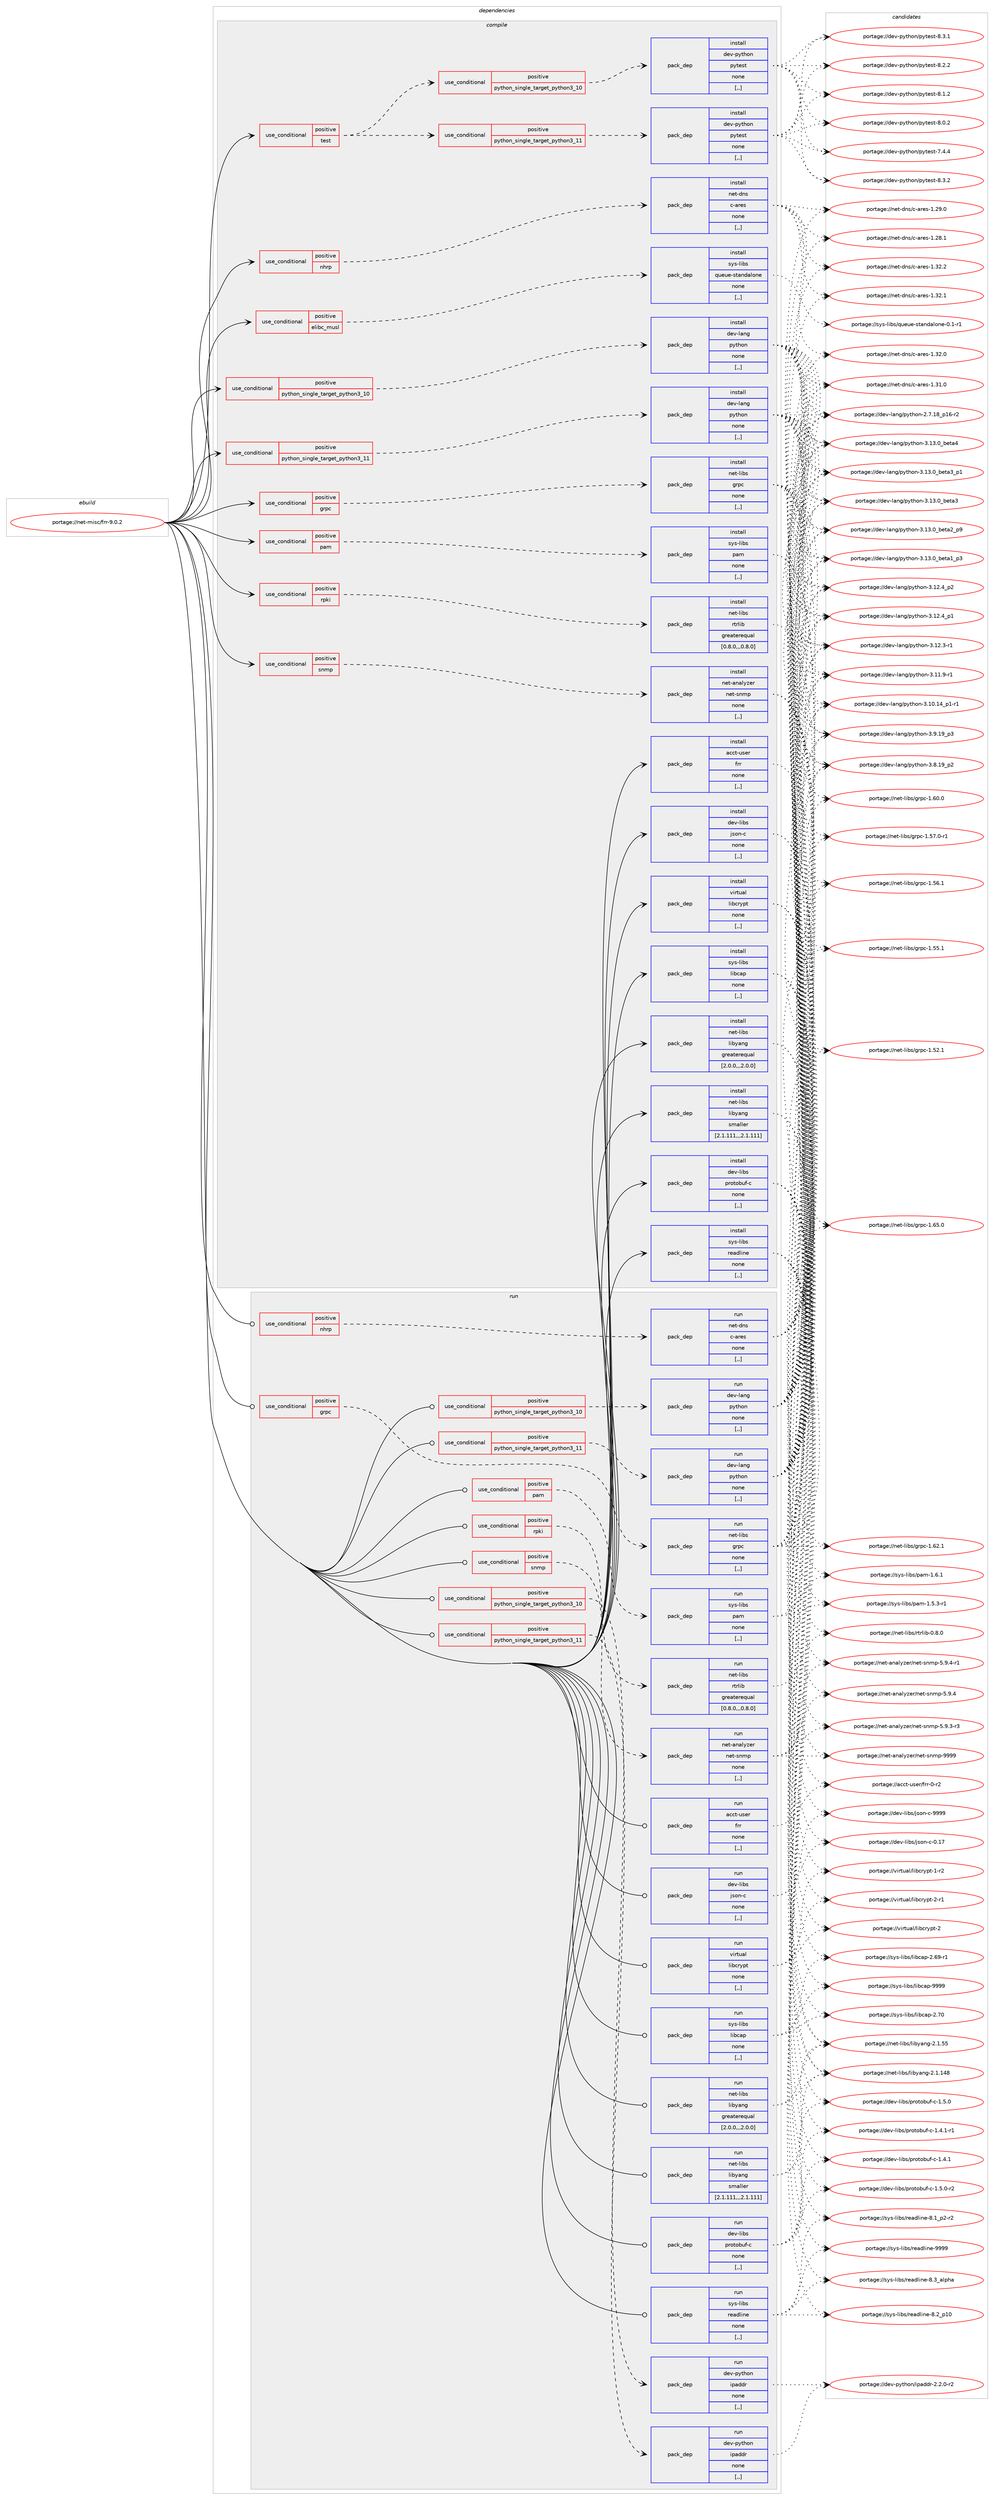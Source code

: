 digraph prolog {

# *************
# Graph options
# *************

newrank=true;
concentrate=true;
compound=true;
graph [rankdir=LR,fontname=Helvetica,fontsize=10,ranksep=1.5];#, ranksep=2.5, nodesep=0.2];
edge  [arrowhead=vee];
node  [fontname=Helvetica,fontsize=10];

# **********
# The ebuild
# **********

subgraph cluster_leftcol {
color=gray;
label=<<i>ebuild</i>>;
id [label="portage://net-misc/frr-9.0.2", color=red, width=4, href="../net-misc/frr-9.0.2.svg"];
}

# ****************
# The dependencies
# ****************

subgraph cluster_midcol {
color=gray;
label=<<i>dependencies</i>>;
subgraph cluster_compile {
fillcolor="#eeeeee";
style=filled;
label=<<i>compile</i>>;
subgraph cond97403 {
dependency370124 [label=<<TABLE BORDER="0" CELLBORDER="1" CELLSPACING="0" CELLPADDING="4"><TR><TD ROWSPAN="3" CELLPADDING="10">use_conditional</TD></TR><TR><TD>positive</TD></TR><TR><TD>elibc_musl</TD></TR></TABLE>>, shape=none, color=red];
subgraph pack270061 {
dependency370125 [label=<<TABLE BORDER="0" CELLBORDER="1" CELLSPACING="0" CELLPADDING="4" WIDTH="220"><TR><TD ROWSPAN="6" CELLPADDING="30">pack_dep</TD></TR><TR><TD WIDTH="110">install</TD></TR><TR><TD>sys-libs</TD></TR><TR><TD>queue-standalone</TD></TR><TR><TD>none</TD></TR><TR><TD>[,,]</TD></TR></TABLE>>, shape=none, color=blue];
}
dependency370124:e -> dependency370125:w [weight=20,style="dashed",arrowhead="vee"];
}
id:e -> dependency370124:w [weight=20,style="solid",arrowhead="vee"];
subgraph cond97404 {
dependency370126 [label=<<TABLE BORDER="0" CELLBORDER="1" CELLSPACING="0" CELLPADDING="4"><TR><TD ROWSPAN="3" CELLPADDING="10">use_conditional</TD></TR><TR><TD>positive</TD></TR><TR><TD>grpc</TD></TR></TABLE>>, shape=none, color=red];
subgraph pack270062 {
dependency370127 [label=<<TABLE BORDER="0" CELLBORDER="1" CELLSPACING="0" CELLPADDING="4" WIDTH="220"><TR><TD ROWSPAN="6" CELLPADDING="30">pack_dep</TD></TR><TR><TD WIDTH="110">install</TD></TR><TR><TD>net-libs</TD></TR><TR><TD>grpc</TD></TR><TR><TD>none</TD></TR><TR><TD>[,,]</TD></TR></TABLE>>, shape=none, color=blue];
}
dependency370126:e -> dependency370127:w [weight=20,style="dashed",arrowhead="vee"];
}
id:e -> dependency370126:w [weight=20,style="solid",arrowhead="vee"];
subgraph cond97405 {
dependency370128 [label=<<TABLE BORDER="0" CELLBORDER="1" CELLSPACING="0" CELLPADDING="4"><TR><TD ROWSPAN="3" CELLPADDING="10">use_conditional</TD></TR><TR><TD>positive</TD></TR><TR><TD>nhrp</TD></TR></TABLE>>, shape=none, color=red];
subgraph pack270063 {
dependency370129 [label=<<TABLE BORDER="0" CELLBORDER="1" CELLSPACING="0" CELLPADDING="4" WIDTH="220"><TR><TD ROWSPAN="6" CELLPADDING="30">pack_dep</TD></TR><TR><TD WIDTH="110">install</TD></TR><TR><TD>net-dns</TD></TR><TR><TD>c-ares</TD></TR><TR><TD>none</TD></TR><TR><TD>[,,]</TD></TR></TABLE>>, shape=none, color=blue];
}
dependency370128:e -> dependency370129:w [weight=20,style="dashed",arrowhead="vee"];
}
id:e -> dependency370128:w [weight=20,style="solid",arrowhead="vee"];
subgraph cond97406 {
dependency370130 [label=<<TABLE BORDER="0" CELLBORDER="1" CELLSPACING="0" CELLPADDING="4"><TR><TD ROWSPAN="3" CELLPADDING="10">use_conditional</TD></TR><TR><TD>positive</TD></TR><TR><TD>pam</TD></TR></TABLE>>, shape=none, color=red];
subgraph pack270064 {
dependency370131 [label=<<TABLE BORDER="0" CELLBORDER="1" CELLSPACING="0" CELLPADDING="4" WIDTH="220"><TR><TD ROWSPAN="6" CELLPADDING="30">pack_dep</TD></TR><TR><TD WIDTH="110">install</TD></TR><TR><TD>sys-libs</TD></TR><TR><TD>pam</TD></TR><TR><TD>none</TD></TR><TR><TD>[,,]</TD></TR></TABLE>>, shape=none, color=blue];
}
dependency370130:e -> dependency370131:w [weight=20,style="dashed",arrowhead="vee"];
}
id:e -> dependency370130:w [weight=20,style="solid",arrowhead="vee"];
subgraph cond97407 {
dependency370132 [label=<<TABLE BORDER="0" CELLBORDER="1" CELLSPACING="0" CELLPADDING="4"><TR><TD ROWSPAN="3" CELLPADDING="10">use_conditional</TD></TR><TR><TD>positive</TD></TR><TR><TD>python_single_target_python3_10</TD></TR></TABLE>>, shape=none, color=red];
subgraph pack270065 {
dependency370133 [label=<<TABLE BORDER="0" CELLBORDER="1" CELLSPACING="0" CELLPADDING="4" WIDTH="220"><TR><TD ROWSPAN="6" CELLPADDING="30">pack_dep</TD></TR><TR><TD WIDTH="110">install</TD></TR><TR><TD>dev-lang</TD></TR><TR><TD>python</TD></TR><TR><TD>none</TD></TR><TR><TD>[,,]</TD></TR></TABLE>>, shape=none, color=blue];
}
dependency370132:e -> dependency370133:w [weight=20,style="dashed",arrowhead="vee"];
}
id:e -> dependency370132:w [weight=20,style="solid",arrowhead="vee"];
subgraph cond97408 {
dependency370134 [label=<<TABLE BORDER="0" CELLBORDER="1" CELLSPACING="0" CELLPADDING="4"><TR><TD ROWSPAN="3" CELLPADDING="10">use_conditional</TD></TR><TR><TD>positive</TD></TR><TR><TD>python_single_target_python3_11</TD></TR></TABLE>>, shape=none, color=red];
subgraph pack270066 {
dependency370135 [label=<<TABLE BORDER="0" CELLBORDER="1" CELLSPACING="0" CELLPADDING="4" WIDTH="220"><TR><TD ROWSPAN="6" CELLPADDING="30">pack_dep</TD></TR><TR><TD WIDTH="110">install</TD></TR><TR><TD>dev-lang</TD></TR><TR><TD>python</TD></TR><TR><TD>none</TD></TR><TR><TD>[,,]</TD></TR></TABLE>>, shape=none, color=blue];
}
dependency370134:e -> dependency370135:w [weight=20,style="dashed",arrowhead="vee"];
}
id:e -> dependency370134:w [weight=20,style="solid",arrowhead="vee"];
subgraph cond97409 {
dependency370136 [label=<<TABLE BORDER="0" CELLBORDER="1" CELLSPACING="0" CELLPADDING="4"><TR><TD ROWSPAN="3" CELLPADDING="10">use_conditional</TD></TR><TR><TD>positive</TD></TR><TR><TD>rpki</TD></TR></TABLE>>, shape=none, color=red];
subgraph pack270067 {
dependency370137 [label=<<TABLE BORDER="0" CELLBORDER="1" CELLSPACING="0" CELLPADDING="4" WIDTH="220"><TR><TD ROWSPAN="6" CELLPADDING="30">pack_dep</TD></TR><TR><TD WIDTH="110">install</TD></TR><TR><TD>net-libs</TD></TR><TR><TD>rtrlib</TD></TR><TR><TD>greaterequal</TD></TR><TR><TD>[0.8.0,,,0.8.0]</TD></TR></TABLE>>, shape=none, color=blue];
}
dependency370136:e -> dependency370137:w [weight=20,style="dashed",arrowhead="vee"];
}
id:e -> dependency370136:w [weight=20,style="solid",arrowhead="vee"];
subgraph cond97410 {
dependency370138 [label=<<TABLE BORDER="0" CELLBORDER="1" CELLSPACING="0" CELLPADDING="4"><TR><TD ROWSPAN="3" CELLPADDING="10">use_conditional</TD></TR><TR><TD>positive</TD></TR><TR><TD>snmp</TD></TR></TABLE>>, shape=none, color=red];
subgraph pack270068 {
dependency370139 [label=<<TABLE BORDER="0" CELLBORDER="1" CELLSPACING="0" CELLPADDING="4" WIDTH="220"><TR><TD ROWSPAN="6" CELLPADDING="30">pack_dep</TD></TR><TR><TD WIDTH="110">install</TD></TR><TR><TD>net-analyzer</TD></TR><TR><TD>net-snmp</TD></TR><TR><TD>none</TD></TR><TR><TD>[,,]</TD></TR></TABLE>>, shape=none, color=blue];
}
dependency370138:e -> dependency370139:w [weight=20,style="dashed",arrowhead="vee"];
}
id:e -> dependency370138:w [weight=20,style="solid",arrowhead="vee"];
subgraph cond97411 {
dependency370140 [label=<<TABLE BORDER="0" CELLBORDER="1" CELLSPACING="0" CELLPADDING="4"><TR><TD ROWSPAN="3" CELLPADDING="10">use_conditional</TD></TR><TR><TD>positive</TD></TR><TR><TD>test</TD></TR></TABLE>>, shape=none, color=red];
subgraph cond97412 {
dependency370141 [label=<<TABLE BORDER="0" CELLBORDER="1" CELLSPACING="0" CELLPADDING="4"><TR><TD ROWSPAN="3" CELLPADDING="10">use_conditional</TD></TR><TR><TD>positive</TD></TR><TR><TD>python_single_target_python3_10</TD></TR></TABLE>>, shape=none, color=red];
subgraph pack270069 {
dependency370142 [label=<<TABLE BORDER="0" CELLBORDER="1" CELLSPACING="0" CELLPADDING="4" WIDTH="220"><TR><TD ROWSPAN="6" CELLPADDING="30">pack_dep</TD></TR><TR><TD WIDTH="110">install</TD></TR><TR><TD>dev-python</TD></TR><TR><TD>pytest</TD></TR><TR><TD>none</TD></TR><TR><TD>[,,]</TD></TR></TABLE>>, shape=none, color=blue];
}
dependency370141:e -> dependency370142:w [weight=20,style="dashed",arrowhead="vee"];
}
dependency370140:e -> dependency370141:w [weight=20,style="dashed",arrowhead="vee"];
subgraph cond97413 {
dependency370143 [label=<<TABLE BORDER="0" CELLBORDER="1" CELLSPACING="0" CELLPADDING="4"><TR><TD ROWSPAN="3" CELLPADDING="10">use_conditional</TD></TR><TR><TD>positive</TD></TR><TR><TD>python_single_target_python3_11</TD></TR></TABLE>>, shape=none, color=red];
subgraph pack270070 {
dependency370144 [label=<<TABLE BORDER="0" CELLBORDER="1" CELLSPACING="0" CELLPADDING="4" WIDTH="220"><TR><TD ROWSPAN="6" CELLPADDING="30">pack_dep</TD></TR><TR><TD WIDTH="110">install</TD></TR><TR><TD>dev-python</TD></TR><TR><TD>pytest</TD></TR><TR><TD>none</TD></TR><TR><TD>[,,]</TD></TR></TABLE>>, shape=none, color=blue];
}
dependency370143:e -> dependency370144:w [weight=20,style="dashed",arrowhead="vee"];
}
dependency370140:e -> dependency370143:w [weight=20,style="dashed",arrowhead="vee"];
}
id:e -> dependency370140:w [weight=20,style="solid",arrowhead="vee"];
subgraph pack270071 {
dependency370145 [label=<<TABLE BORDER="0" CELLBORDER="1" CELLSPACING="0" CELLPADDING="4" WIDTH="220"><TR><TD ROWSPAN="6" CELLPADDING="30">pack_dep</TD></TR><TR><TD WIDTH="110">install</TD></TR><TR><TD>acct-user</TD></TR><TR><TD>frr</TD></TR><TR><TD>none</TD></TR><TR><TD>[,,]</TD></TR></TABLE>>, shape=none, color=blue];
}
id:e -> dependency370145:w [weight=20,style="solid",arrowhead="vee"];
subgraph pack270072 {
dependency370146 [label=<<TABLE BORDER="0" CELLBORDER="1" CELLSPACING="0" CELLPADDING="4" WIDTH="220"><TR><TD ROWSPAN="6" CELLPADDING="30">pack_dep</TD></TR><TR><TD WIDTH="110">install</TD></TR><TR><TD>dev-libs</TD></TR><TR><TD>json-c</TD></TR><TR><TD>none</TD></TR><TR><TD>[,,]</TD></TR></TABLE>>, shape=none, color=blue];
}
id:e -> dependency370146:w [weight=20,style="solid",arrowhead="vee"];
subgraph pack270073 {
dependency370147 [label=<<TABLE BORDER="0" CELLBORDER="1" CELLSPACING="0" CELLPADDING="4" WIDTH="220"><TR><TD ROWSPAN="6" CELLPADDING="30">pack_dep</TD></TR><TR><TD WIDTH="110">install</TD></TR><TR><TD>dev-libs</TD></TR><TR><TD>protobuf-c</TD></TR><TR><TD>none</TD></TR><TR><TD>[,,]</TD></TR></TABLE>>, shape=none, color=blue];
}
id:e -> dependency370147:w [weight=20,style="solid",arrowhead="vee"];
subgraph pack270074 {
dependency370148 [label=<<TABLE BORDER="0" CELLBORDER="1" CELLSPACING="0" CELLPADDING="4" WIDTH="220"><TR><TD ROWSPAN="6" CELLPADDING="30">pack_dep</TD></TR><TR><TD WIDTH="110">install</TD></TR><TR><TD>net-libs</TD></TR><TR><TD>libyang</TD></TR><TR><TD>greaterequal</TD></TR><TR><TD>[2.0.0,,,2.0.0]</TD></TR></TABLE>>, shape=none, color=blue];
}
id:e -> dependency370148:w [weight=20,style="solid",arrowhead="vee"];
subgraph pack270075 {
dependency370149 [label=<<TABLE BORDER="0" CELLBORDER="1" CELLSPACING="0" CELLPADDING="4" WIDTH="220"><TR><TD ROWSPAN="6" CELLPADDING="30">pack_dep</TD></TR><TR><TD WIDTH="110">install</TD></TR><TR><TD>net-libs</TD></TR><TR><TD>libyang</TD></TR><TR><TD>smaller</TD></TR><TR><TD>[2.1.111,,,2.1.111]</TD></TR></TABLE>>, shape=none, color=blue];
}
id:e -> dependency370149:w [weight=20,style="solid",arrowhead="vee"];
subgraph pack270076 {
dependency370150 [label=<<TABLE BORDER="0" CELLBORDER="1" CELLSPACING="0" CELLPADDING="4" WIDTH="220"><TR><TD ROWSPAN="6" CELLPADDING="30">pack_dep</TD></TR><TR><TD WIDTH="110">install</TD></TR><TR><TD>sys-libs</TD></TR><TR><TD>libcap</TD></TR><TR><TD>none</TD></TR><TR><TD>[,,]</TD></TR></TABLE>>, shape=none, color=blue];
}
id:e -> dependency370150:w [weight=20,style="solid",arrowhead="vee"];
subgraph pack270077 {
dependency370151 [label=<<TABLE BORDER="0" CELLBORDER="1" CELLSPACING="0" CELLPADDING="4" WIDTH="220"><TR><TD ROWSPAN="6" CELLPADDING="30">pack_dep</TD></TR><TR><TD WIDTH="110">install</TD></TR><TR><TD>sys-libs</TD></TR><TR><TD>readline</TD></TR><TR><TD>none</TD></TR><TR><TD>[,,]</TD></TR></TABLE>>, shape=none, color=blue];
}
id:e -> dependency370151:w [weight=20,style="solid",arrowhead="vee"];
subgraph pack270078 {
dependency370152 [label=<<TABLE BORDER="0" CELLBORDER="1" CELLSPACING="0" CELLPADDING="4" WIDTH="220"><TR><TD ROWSPAN="6" CELLPADDING="30">pack_dep</TD></TR><TR><TD WIDTH="110">install</TD></TR><TR><TD>virtual</TD></TR><TR><TD>libcrypt</TD></TR><TR><TD>none</TD></TR><TR><TD>[,,]</TD></TR></TABLE>>, shape=none, color=blue];
}
id:e -> dependency370152:w [weight=20,style="solid",arrowhead="vee"];
}
subgraph cluster_compileandrun {
fillcolor="#eeeeee";
style=filled;
label=<<i>compile and run</i>>;
}
subgraph cluster_run {
fillcolor="#eeeeee";
style=filled;
label=<<i>run</i>>;
subgraph cond97414 {
dependency370153 [label=<<TABLE BORDER="0" CELLBORDER="1" CELLSPACING="0" CELLPADDING="4"><TR><TD ROWSPAN="3" CELLPADDING="10">use_conditional</TD></TR><TR><TD>positive</TD></TR><TR><TD>grpc</TD></TR></TABLE>>, shape=none, color=red];
subgraph pack270079 {
dependency370154 [label=<<TABLE BORDER="0" CELLBORDER="1" CELLSPACING="0" CELLPADDING="4" WIDTH="220"><TR><TD ROWSPAN="6" CELLPADDING="30">pack_dep</TD></TR><TR><TD WIDTH="110">run</TD></TR><TR><TD>net-libs</TD></TR><TR><TD>grpc</TD></TR><TR><TD>none</TD></TR><TR><TD>[,,]</TD></TR></TABLE>>, shape=none, color=blue];
}
dependency370153:e -> dependency370154:w [weight=20,style="dashed",arrowhead="vee"];
}
id:e -> dependency370153:w [weight=20,style="solid",arrowhead="odot"];
subgraph cond97415 {
dependency370155 [label=<<TABLE BORDER="0" CELLBORDER="1" CELLSPACING="0" CELLPADDING="4"><TR><TD ROWSPAN="3" CELLPADDING="10">use_conditional</TD></TR><TR><TD>positive</TD></TR><TR><TD>nhrp</TD></TR></TABLE>>, shape=none, color=red];
subgraph pack270080 {
dependency370156 [label=<<TABLE BORDER="0" CELLBORDER="1" CELLSPACING="0" CELLPADDING="4" WIDTH="220"><TR><TD ROWSPAN="6" CELLPADDING="30">pack_dep</TD></TR><TR><TD WIDTH="110">run</TD></TR><TR><TD>net-dns</TD></TR><TR><TD>c-ares</TD></TR><TR><TD>none</TD></TR><TR><TD>[,,]</TD></TR></TABLE>>, shape=none, color=blue];
}
dependency370155:e -> dependency370156:w [weight=20,style="dashed",arrowhead="vee"];
}
id:e -> dependency370155:w [weight=20,style="solid",arrowhead="odot"];
subgraph cond97416 {
dependency370157 [label=<<TABLE BORDER="0" CELLBORDER="1" CELLSPACING="0" CELLPADDING="4"><TR><TD ROWSPAN="3" CELLPADDING="10">use_conditional</TD></TR><TR><TD>positive</TD></TR><TR><TD>pam</TD></TR></TABLE>>, shape=none, color=red];
subgraph pack270081 {
dependency370158 [label=<<TABLE BORDER="0" CELLBORDER="1" CELLSPACING="0" CELLPADDING="4" WIDTH="220"><TR><TD ROWSPAN="6" CELLPADDING="30">pack_dep</TD></TR><TR><TD WIDTH="110">run</TD></TR><TR><TD>sys-libs</TD></TR><TR><TD>pam</TD></TR><TR><TD>none</TD></TR><TR><TD>[,,]</TD></TR></TABLE>>, shape=none, color=blue];
}
dependency370157:e -> dependency370158:w [weight=20,style="dashed",arrowhead="vee"];
}
id:e -> dependency370157:w [weight=20,style="solid",arrowhead="odot"];
subgraph cond97417 {
dependency370159 [label=<<TABLE BORDER="0" CELLBORDER="1" CELLSPACING="0" CELLPADDING="4"><TR><TD ROWSPAN="3" CELLPADDING="10">use_conditional</TD></TR><TR><TD>positive</TD></TR><TR><TD>python_single_target_python3_10</TD></TR></TABLE>>, shape=none, color=red];
subgraph pack270082 {
dependency370160 [label=<<TABLE BORDER="0" CELLBORDER="1" CELLSPACING="0" CELLPADDING="4" WIDTH="220"><TR><TD ROWSPAN="6" CELLPADDING="30">pack_dep</TD></TR><TR><TD WIDTH="110">run</TD></TR><TR><TD>dev-lang</TD></TR><TR><TD>python</TD></TR><TR><TD>none</TD></TR><TR><TD>[,,]</TD></TR></TABLE>>, shape=none, color=blue];
}
dependency370159:e -> dependency370160:w [weight=20,style="dashed",arrowhead="vee"];
}
id:e -> dependency370159:w [weight=20,style="solid",arrowhead="odot"];
subgraph cond97418 {
dependency370161 [label=<<TABLE BORDER="0" CELLBORDER="1" CELLSPACING="0" CELLPADDING="4"><TR><TD ROWSPAN="3" CELLPADDING="10">use_conditional</TD></TR><TR><TD>positive</TD></TR><TR><TD>python_single_target_python3_10</TD></TR></TABLE>>, shape=none, color=red];
subgraph pack270083 {
dependency370162 [label=<<TABLE BORDER="0" CELLBORDER="1" CELLSPACING="0" CELLPADDING="4" WIDTH="220"><TR><TD ROWSPAN="6" CELLPADDING="30">pack_dep</TD></TR><TR><TD WIDTH="110">run</TD></TR><TR><TD>dev-python</TD></TR><TR><TD>ipaddr</TD></TR><TR><TD>none</TD></TR><TR><TD>[,,]</TD></TR></TABLE>>, shape=none, color=blue];
}
dependency370161:e -> dependency370162:w [weight=20,style="dashed",arrowhead="vee"];
}
id:e -> dependency370161:w [weight=20,style="solid",arrowhead="odot"];
subgraph cond97419 {
dependency370163 [label=<<TABLE BORDER="0" CELLBORDER="1" CELLSPACING="0" CELLPADDING="4"><TR><TD ROWSPAN="3" CELLPADDING="10">use_conditional</TD></TR><TR><TD>positive</TD></TR><TR><TD>python_single_target_python3_11</TD></TR></TABLE>>, shape=none, color=red];
subgraph pack270084 {
dependency370164 [label=<<TABLE BORDER="0" CELLBORDER="1" CELLSPACING="0" CELLPADDING="4" WIDTH="220"><TR><TD ROWSPAN="6" CELLPADDING="30">pack_dep</TD></TR><TR><TD WIDTH="110">run</TD></TR><TR><TD>dev-lang</TD></TR><TR><TD>python</TD></TR><TR><TD>none</TD></TR><TR><TD>[,,]</TD></TR></TABLE>>, shape=none, color=blue];
}
dependency370163:e -> dependency370164:w [weight=20,style="dashed",arrowhead="vee"];
}
id:e -> dependency370163:w [weight=20,style="solid",arrowhead="odot"];
subgraph cond97420 {
dependency370165 [label=<<TABLE BORDER="0" CELLBORDER="1" CELLSPACING="0" CELLPADDING="4"><TR><TD ROWSPAN="3" CELLPADDING="10">use_conditional</TD></TR><TR><TD>positive</TD></TR><TR><TD>python_single_target_python3_11</TD></TR></TABLE>>, shape=none, color=red];
subgraph pack270085 {
dependency370166 [label=<<TABLE BORDER="0" CELLBORDER="1" CELLSPACING="0" CELLPADDING="4" WIDTH="220"><TR><TD ROWSPAN="6" CELLPADDING="30">pack_dep</TD></TR><TR><TD WIDTH="110">run</TD></TR><TR><TD>dev-python</TD></TR><TR><TD>ipaddr</TD></TR><TR><TD>none</TD></TR><TR><TD>[,,]</TD></TR></TABLE>>, shape=none, color=blue];
}
dependency370165:e -> dependency370166:w [weight=20,style="dashed",arrowhead="vee"];
}
id:e -> dependency370165:w [weight=20,style="solid",arrowhead="odot"];
subgraph cond97421 {
dependency370167 [label=<<TABLE BORDER="0" CELLBORDER="1" CELLSPACING="0" CELLPADDING="4"><TR><TD ROWSPAN="3" CELLPADDING="10">use_conditional</TD></TR><TR><TD>positive</TD></TR><TR><TD>rpki</TD></TR></TABLE>>, shape=none, color=red];
subgraph pack270086 {
dependency370168 [label=<<TABLE BORDER="0" CELLBORDER="1" CELLSPACING="0" CELLPADDING="4" WIDTH="220"><TR><TD ROWSPAN="6" CELLPADDING="30">pack_dep</TD></TR><TR><TD WIDTH="110">run</TD></TR><TR><TD>net-libs</TD></TR><TR><TD>rtrlib</TD></TR><TR><TD>greaterequal</TD></TR><TR><TD>[0.8.0,,,0.8.0]</TD></TR></TABLE>>, shape=none, color=blue];
}
dependency370167:e -> dependency370168:w [weight=20,style="dashed",arrowhead="vee"];
}
id:e -> dependency370167:w [weight=20,style="solid",arrowhead="odot"];
subgraph cond97422 {
dependency370169 [label=<<TABLE BORDER="0" CELLBORDER="1" CELLSPACING="0" CELLPADDING="4"><TR><TD ROWSPAN="3" CELLPADDING="10">use_conditional</TD></TR><TR><TD>positive</TD></TR><TR><TD>snmp</TD></TR></TABLE>>, shape=none, color=red];
subgraph pack270087 {
dependency370170 [label=<<TABLE BORDER="0" CELLBORDER="1" CELLSPACING="0" CELLPADDING="4" WIDTH="220"><TR><TD ROWSPAN="6" CELLPADDING="30">pack_dep</TD></TR><TR><TD WIDTH="110">run</TD></TR><TR><TD>net-analyzer</TD></TR><TR><TD>net-snmp</TD></TR><TR><TD>none</TD></TR><TR><TD>[,,]</TD></TR></TABLE>>, shape=none, color=blue];
}
dependency370169:e -> dependency370170:w [weight=20,style="dashed",arrowhead="vee"];
}
id:e -> dependency370169:w [weight=20,style="solid",arrowhead="odot"];
subgraph pack270088 {
dependency370171 [label=<<TABLE BORDER="0" CELLBORDER="1" CELLSPACING="0" CELLPADDING="4" WIDTH="220"><TR><TD ROWSPAN="6" CELLPADDING="30">pack_dep</TD></TR><TR><TD WIDTH="110">run</TD></TR><TR><TD>acct-user</TD></TR><TR><TD>frr</TD></TR><TR><TD>none</TD></TR><TR><TD>[,,]</TD></TR></TABLE>>, shape=none, color=blue];
}
id:e -> dependency370171:w [weight=20,style="solid",arrowhead="odot"];
subgraph pack270089 {
dependency370172 [label=<<TABLE BORDER="0" CELLBORDER="1" CELLSPACING="0" CELLPADDING="4" WIDTH="220"><TR><TD ROWSPAN="6" CELLPADDING="30">pack_dep</TD></TR><TR><TD WIDTH="110">run</TD></TR><TR><TD>dev-libs</TD></TR><TR><TD>json-c</TD></TR><TR><TD>none</TD></TR><TR><TD>[,,]</TD></TR></TABLE>>, shape=none, color=blue];
}
id:e -> dependency370172:w [weight=20,style="solid",arrowhead="odot"];
subgraph pack270090 {
dependency370173 [label=<<TABLE BORDER="0" CELLBORDER="1" CELLSPACING="0" CELLPADDING="4" WIDTH="220"><TR><TD ROWSPAN="6" CELLPADDING="30">pack_dep</TD></TR><TR><TD WIDTH="110">run</TD></TR><TR><TD>dev-libs</TD></TR><TR><TD>protobuf-c</TD></TR><TR><TD>none</TD></TR><TR><TD>[,,]</TD></TR></TABLE>>, shape=none, color=blue];
}
id:e -> dependency370173:w [weight=20,style="solid",arrowhead="odot"];
subgraph pack270091 {
dependency370174 [label=<<TABLE BORDER="0" CELLBORDER="1" CELLSPACING="0" CELLPADDING="4" WIDTH="220"><TR><TD ROWSPAN="6" CELLPADDING="30">pack_dep</TD></TR><TR><TD WIDTH="110">run</TD></TR><TR><TD>net-libs</TD></TR><TR><TD>libyang</TD></TR><TR><TD>greaterequal</TD></TR><TR><TD>[2.0.0,,,2.0.0]</TD></TR></TABLE>>, shape=none, color=blue];
}
id:e -> dependency370174:w [weight=20,style="solid",arrowhead="odot"];
subgraph pack270092 {
dependency370175 [label=<<TABLE BORDER="0" CELLBORDER="1" CELLSPACING="0" CELLPADDING="4" WIDTH="220"><TR><TD ROWSPAN="6" CELLPADDING="30">pack_dep</TD></TR><TR><TD WIDTH="110">run</TD></TR><TR><TD>net-libs</TD></TR><TR><TD>libyang</TD></TR><TR><TD>smaller</TD></TR><TR><TD>[2.1.111,,,2.1.111]</TD></TR></TABLE>>, shape=none, color=blue];
}
id:e -> dependency370175:w [weight=20,style="solid",arrowhead="odot"];
subgraph pack270093 {
dependency370176 [label=<<TABLE BORDER="0" CELLBORDER="1" CELLSPACING="0" CELLPADDING="4" WIDTH="220"><TR><TD ROWSPAN="6" CELLPADDING="30">pack_dep</TD></TR><TR><TD WIDTH="110">run</TD></TR><TR><TD>sys-libs</TD></TR><TR><TD>libcap</TD></TR><TR><TD>none</TD></TR><TR><TD>[,,]</TD></TR></TABLE>>, shape=none, color=blue];
}
id:e -> dependency370176:w [weight=20,style="solid",arrowhead="odot"];
subgraph pack270094 {
dependency370177 [label=<<TABLE BORDER="0" CELLBORDER="1" CELLSPACING="0" CELLPADDING="4" WIDTH="220"><TR><TD ROWSPAN="6" CELLPADDING="30">pack_dep</TD></TR><TR><TD WIDTH="110">run</TD></TR><TR><TD>sys-libs</TD></TR><TR><TD>readline</TD></TR><TR><TD>none</TD></TR><TR><TD>[,,]</TD></TR></TABLE>>, shape=none, color=blue];
}
id:e -> dependency370177:w [weight=20,style="solid",arrowhead="odot"];
subgraph pack270095 {
dependency370178 [label=<<TABLE BORDER="0" CELLBORDER="1" CELLSPACING="0" CELLPADDING="4" WIDTH="220"><TR><TD ROWSPAN="6" CELLPADDING="30">pack_dep</TD></TR><TR><TD WIDTH="110">run</TD></TR><TR><TD>virtual</TD></TR><TR><TD>libcrypt</TD></TR><TR><TD>none</TD></TR><TR><TD>[,,]</TD></TR></TABLE>>, shape=none, color=blue];
}
id:e -> dependency370178:w [weight=20,style="solid",arrowhead="odot"];
}
}

# **************
# The candidates
# **************

subgraph cluster_choices {
rank=same;
color=gray;
label=<<i>candidates</i>>;

subgraph choice270061 {
color=black;
nodesep=1;
choice115121115451081059811547113117101117101451151169711010097108111110101454846494511449 [label="portage://sys-libs/queue-standalone-0.1-r1", color=red, width=4,href="../sys-libs/queue-standalone-0.1-r1.svg"];
dependency370125:e -> choice115121115451081059811547113117101117101451151169711010097108111110101454846494511449:w [style=dotted,weight="100"];
}
subgraph choice270062 {
color=black;
nodesep=1;
choice1101011164510810598115471031141129945494654534648 [label="portage://net-libs/grpc-1.65.0", color=red, width=4,href="../net-libs/grpc-1.65.0.svg"];
choice1101011164510810598115471031141129945494654504649 [label="portage://net-libs/grpc-1.62.1", color=red, width=4,href="../net-libs/grpc-1.62.1.svg"];
choice1101011164510810598115471031141129945494654484648 [label="portage://net-libs/grpc-1.60.0", color=red, width=4,href="../net-libs/grpc-1.60.0.svg"];
choice11010111645108105981154710311411299454946535546484511449 [label="portage://net-libs/grpc-1.57.0-r1", color=red, width=4,href="../net-libs/grpc-1.57.0-r1.svg"];
choice1101011164510810598115471031141129945494653544649 [label="portage://net-libs/grpc-1.56.1", color=red, width=4,href="../net-libs/grpc-1.56.1.svg"];
choice1101011164510810598115471031141129945494653534649 [label="portage://net-libs/grpc-1.55.1", color=red, width=4,href="../net-libs/grpc-1.55.1.svg"];
choice1101011164510810598115471031141129945494653504649 [label="portage://net-libs/grpc-1.52.1", color=red, width=4,href="../net-libs/grpc-1.52.1.svg"];
dependency370127:e -> choice1101011164510810598115471031141129945494654534648:w [style=dotted,weight="100"];
dependency370127:e -> choice1101011164510810598115471031141129945494654504649:w [style=dotted,weight="100"];
dependency370127:e -> choice1101011164510810598115471031141129945494654484648:w [style=dotted,weight="100"];
dependency370127:e -> choice11010111645108105981154710311411299454946535546484511449:w [style=dotted,weight="100"];
dependency370127:e -> choice1101011164510810598115471031141129945494653544649:w [style=dotted,weight="100"];
dependency370127:e -> choice1101011164510810598115471031141129945494653534649:w [style=dotted,weight="100"];
dependency370127:e -> choice1101011164510810598115471031141129945494653504649:w [style=dotted,weight="100"];
}
subgraph choice270063 {
color=black;
nodesep=1;
choice110101116451001101154799459711410111545494651504650 [label="portage://net-dns/c-ares-1.32.2", color=red, width=4,href="../net-dns/c-ares-1.32.2.svg"];
choice110101116451001101154799459711410111545494651504649 [label="portage://net-dns/c-ares-1.32.1", color=red, width=4,href="../net-dns/c-ares-1.32.1.svg"];
choice110101116451001101154799459711410111545494651504648 [label="portage://net-dns/c-ares-1.32.0", color=red, width=4,href="../net-dns/c-ares-1.32.0.svg"];
choice110101116451001101154799459711410111545494651494648 [label="portage://net-dns/c-ares-1.31.0", color=red, width=4,href="../net-dns/c-ares-1.31.0.svg"];
choice110101116451001101154799459711410111545494650574648 [label="portage://net-dns/c-ares-1.29.0", color=red, width=4,href="../net-dns/c-ares-1.29.0.svg"];
choice110101116451001101154799459711410111545494650564649 [label="portage://net-dns/c-ares-1.28.1", color=red, width=4,href="../net-dns/c-ares-1.28.1.svg"];
dependency370129:e -> choice110101116451001101154799459711410111545494651504650:w [style=dotted,weight="100"];
dependency370129:e -> choice110101116451001101154799459711410111545494651504649:w [style=dotted,weight="100"];
dependency370129:e -> choice110101116451001101154799459711410111545494651504648:w [style=dotted,weight="100"];
dependency370129:e -> choice110101116451001101154799459711410111545494651494648:w [style=dotted,weight="100"];
dependency370129:e -> choice110101116451001101154799459711410111545494650574648:w [style=dotted,weight="100"];
dependency370129:e -> choice110101116451001101154799459711410111545494650564649:w [style=dotted,weight="100"];
}
subgraph choice270064 {
color=black;
nodesep=1;
choice11512111545108105981154711297109454946544649 [label="portage://sys-libs/pam-1.6.1", color=red, width=4,href="../sys-libs/pam-1.6.1.svg"];
choice115121115451081059811547112971094549465346514511449 [label="portage://sys-libs/pam-1.5.3-r1", color=red, width=4,href="../sys-libs/pam-1.5.3-r1.svg"];
dependency370131:e -> choice11512111545108105981154711297109454946544649:w [style=dotted,weight="100"];
dependency370131:e -> choice115121115451081059811547112971094549465346514511449:w [style=dotted,weight="100"];
}
subgraph choice270065 {
color=black;
nodesep=1;
choice1001011184510897110103471121211161041111104551464951464895981011169752 [label="portage://dev-lang/python-3.13.0_beta4", color=red, width=4,href="../dev-lang/python-3.13.0_beta4.svg"];
choice10010111845108971101034711212111610411111045514649514648959810111697519511249 [label="portage://dev-lang/python-3.13.0_beta3_p1", color=red, width=4,href="../dev-lang/python-3.13.0_beta3_p1.svg"];
choice1001011184510897110103471121211161041111104551464951464895981011169751 [label="portage://dev-lang/python-3.13.0_beta3", color=red, width=4,href="../dev-lang/python-3.13.0_beta3.svg"];
choice10010111845108971101034711212111610411111045514649514648959810111697509511257 [label="portage://dev-lang/python-3.13.0_beta2_p9", color=red, width=4,href="../dev-lang/python-3.13.0_beta2_p9.svg"];
choice10010111845108971101034711212111610411111045514649514648959810111697499511251 [label="portage://dev-lang/python-3.13.0_beta1_p3", color=red, width=4,href="../dev-lang/python-3.13.0_beta1_p3.svg"];
choice100101118451089711010347112121116104111110455146495046529511250 [label="portage://dev-lang/python-3.12.4_p2", color=red, width=4,href="../dev-lang/python-3.12.4_p2.svg"];
choice100101118451089711010347112121116104111110455146495046529511249 [label="portage://dev-lang/python-3.12.4_p1", color=red, width=4,href="../dev-lang/python-3.12.4_p1.svg"];
choice100101118451089711010347112121116104111110455146495046514511449 [label="portage://dev-lang/python-3.12.3-r1", color=red, width=4,href="../dev-lang/python-3.12.3-r1.svg"];
choice100101118451089711010347112121116104111110455146494946574511449 [label="portage://dev-lang/python-3.11.9-r1", color=red, width=4,href="../dev-lang/python-3.11.9-r1.svg"];
choice100101118451089711010347112121116104111110455146494846495295112494511449 [label="portage://dev-lang/python-3.10.14_p1-r1", color=red, width=4,href="../dev-lang/python-3.10.14_p1-r1.svg"];
choice100101118451089711010347112121116104111110455146574649579511251 [label="portage://dev-lang/python-3.9.19_p3", color=red, width=4,href="../dev-lang/python-3.9.19_p3.svg"];
choice100101118451089711010347112121116104111110455146564649579511250 [label="portage://dev-lang/python-3.8.19_p2", color=red, width=4,href="../dev-lang/python-3.8.19_p2.svg"];
choice100101118451089711010347112121116104111110455046554649569511249544511450 [label="portage://dev-lang/python-2.7.18_p16-r2", color=red, width=4,href="../dev-lang/python-2.7.18_p16-r2.svg"];
dependency370133:e -> choice1001011184510897110103471121211161041111104551464951464895981011169752:w [style=dotted,weight="100"];
dependency370133:e -> choice10010111845108971101034711212111610411111045514649514648959810111697519511249:w [style=dotted,weight="100"];
dependency370133:e -> choice1001011184510897110103471121211161041111104551464951464895981011169751:w [style=dotted,weight="100"];
dependency370133:e -> choice10010111845108971101034711212111610411111045514649514648959810111697509511257:w [style=dotted,weight="100"];
dependency370133:e -> choice10010111845108971101034711212111610411111045514649514648959810111697499511251:w [style=dotted,weight="100"];
dependency370133:e -> choice100101118451089711010347112121116104111110455146495046529511250:w [style=dotted,weight="100"];
dependency370133:e -> choice100101118451089711010347112121116104111110455146495046529511249:w [style=dotted,weight="100"];
dependency370133:e -> choice100101118451089711010347112121116104111110455146495046514511449:w [style=dotted,weight="100"];
dependency370133:e -> choice100101118451089711010347112121116104111110455146494946574511449:w [style=dotted,weight="100"];
dependency370133:e -> choice100101118451089711010347112121116104111110455146494846495295112494511449:w [style=dotted,weight="100"];
dependency370133:e -> choice100101118451089711010347112121116104111110455146574649579511251:w [style=dotted,weight="100"];
dependency370133:e -> choice100101118451089711010347112121116104111110455146564649579511250:w [style=dotted,weight="100"];
dependency370133:e -> choice100101118451089711010347112121116104111110455046554649569511249544511450:w [style=dotted,weight="100"];
}
subgraph choice270066 {
color=black;
nodesep=1;
choice1001011184510897110103471121211161041111104551464951464895981011169752 [label="portage://dev-lang/python-3.13.0_beta4", color=red, width=4,href="../dev-lang/python-3.13.0_beta4.svg"];
choice10010111845108971101034711212111610411111045514649514648959810111697519511249 [label="portage://dev-lang/python-3.13.0_beta3_p1", color=red, width=4,href="../dev-lang/python-3.13.0_beta3_p1.svg"];
choice1001011184510897110103471121211161041111104551464951464895981011169751 [label="portage://dev-lang/python-3.13.0_beta3", color=red, width=4,href="../dev-lang/python-3.13.0_beta3.svg"];
choice10010111845108971101034711212111610411111045514649514648959810111697509511257 [label="portage://dev-lang/python-3.13.0_beta2_p9", color=red, width=4,href="../dev-lang/python-3.13.0_beta2_p9.svg"];
choice10010111845108971101034711212111610411111045514649514648959810111697499511251 [label="portage://dev-lang/python-3.13.0_beta1_p3", color=red, width=4,href="../dev-lang/python-3.13.0_beta1_p3.svg"];
choice100101118451089711010347112121116104111110455146495046529511250 [label="portage://dev-lang/python-3.12.4_p2", color=red, width=4,href="../dev-lang/python-3.12.4_p2.svg"];
choice100101118451089711010347112121116104111110455146495046529511249 [label="portage://dev-lang/python-3.12.4_p1", color=red, width=4,href="../dev-lang/python-3.12.4_p1.svg"];
choice100101118451089711010347112121116104111110455146495046514511449 [label="portage://dev-lang/python-3.12.3-r1", color=red, width=4,href="../dev-lang/python-3.12.3-r1.svg"];
choice100101118451089711010347112121116104111110455146494946574511449 [label="portage://dev-lang/python-3.11.9-r1", color=red, width=4,href="../dev-lang/python-3.11.9-r1.svg"];
choice100101118451089711010347112121116104111110455146494846495295112494511449 [label="portage://dev-lang/python-3.10.14_p1-r1", color=red, width=4,href="../dev-lang/python-3.10.14_p1-r1.svg"];
choice100101118451089711010347112121116104111110455146574649579511251 [label="portage://dev-lang/python-3.9.19_p3", color=red, width=4,href="../dev-lang/python-3.9.19_p3.svg"];
choice100101118451089711010347112121116104111110455146564649579511250 [label="portage://dev-lang/python-3.8.19_p2", color=red, width=4,href="../dev-lang/python-3.8.19_p2.svg"];
choice100101118451089711010347112121116104111110455046554649569511249544511450 [label="portage://dev-lang/python-2.7.18_p16-r2", color=red, width=4,href="../dev-lang/python-2.7.18_p16-r2.svg"];
dependency370135:e -> choice1001011184510897110103471121211161041111104551464951464895981011169752:w [style=dotted,weight="100"];
dependency370135:e -> choice10010111845108971101034711212111610411111045514649514648959810111697519511249:w [style=dotted,weight="100"];
dependency370135:e -> choice1001011184510897110103471121211161041111104551464951464895981011169751:w [style=dotted,weight="100"];
dependency370135:e -> choice10010111845108971101034711212111610411111045514649514648959810111697509511257:w [style=dotted,weight="100"];
dependency370135:e -> choice10010111845108971101034711212111610411111045514649514648959810111697499511251:w [style=dotted,weight="100"];
dependency370135:e -> choice100101118451089711010347112121116104111110455146495046529511250:w [style=dotted,weight="100"];
dependency370135:e -> choice100101118451089711010347112121116104111110455146495046529511249:w [style=dotted,weight="100"];
dependency370135:e -> choice100101118451089711010347112121116104111110455146495046514511449:w [style=dotted,weight="100"];
dependency370135:e -> choice100101118451089711010347112121116104111110455146494946574511449:w [style=dotted,weight="100"];
dependency370135:e -> choice100101118451089711010347112121116104111110455146494846495295112494511449:w [style=dotted,weight="100"];
dependency370135:e -> choice100101118451089711010347112121116104111110455146574649579511251:w [style=dotted,weight="100"];
dependency370135:e -> choice100101118451089711010347112121116104111110455146564649579511250:w [style=dotted,weight="100"];
dependency370135:e -> choice100101118451089711010347112121116104111110455046554649569511249544511450:w [style=dotted,weight="100"];
}
subgraph choice270067 {
color=black;
nodesep=1;
choice11010111645108105981154711411611410810598454846564648 [label="portage://net-libs/rtrlib-0.8.0", color=red, width=4,href="../net-libs/rtrlib-0.8.0.svg"];
dependency370137:e -> choice11010111645108105981154711411611410810598454846564648:w [style=dotted,weight="100"];
}
subgraph choice270068 {
color=black;
nodesep=1;
choice11010111645971109710812112210111447110101116451151101091124557575757 [label="portage://net-analyzer/net-snmp-9999", color=red, width=4,href="../net-analyzer/net-snmp-9999.svg"];
choice11010111645971109710812112210111447110101116451151101091124553465746524511449 [label="portage://net-analyzer/net-snmp-5.9.4-r1", color=red, width=4,href="../net-analyzer/net-snmp-5.9.4-r1.svg"];
choice1101011164597110971081211221011144711010111645115110109112455346574652 [label="portage://net-analyzer/net-snmp-5.9.4", color=red, width=4,href="../net-analyzer/net-snmp-5.9.4.svg"];
choice11010111645971109710812112210111447110101116451151101091124553465746514511451 [label="portage://net-analyzer/net-snmp-5.9.3-r3", color=red, width=4,href="../net-analyzer/net-snmp-5.9.3-r3.svg"];
dependency370139:e -> choice11010111645971109710812112210111447110101116451151101091124557575757:w [style=dotted,weight="100"];
dependency370139:e -> choice11010111645971109710812112210111447110101116451151101091124553465746524511449:w [style=dotted,weight="100"];
dependency370139:e -> choice1101011164597110971081211221011144711010111645115110109112455346574652:w [style=dotted,weight="100"];
dependency370139:e -> choice11010111645971109710812112210111447110101116451151101091124553465746514511451:w [style=dotted,weight="100"];
}
subgraph choice270069 {
color=black;
nodesep=1;
choice1001011184511212111610411111047112121116101115116455646514650 [label="portage://dev-python/pytest-8.3.2", color=red, width=4,href="../dev-python/pytest-8.3.2.svg"];
choice1001011184511212111610411111047112121116101115116455646514649 [label="portage://dev-python/pytest-8.3.1", color=red, width=4,href="../dev-python/pytest-8.3.1.svg"];
choice1001011184511212111610411111047112121116101115116455646504650 [label="portage://dev-python/pytest-8.2.2", color=red, width=4,href="../dev-python/pytest-8.2.2.svg"];
choice1001011184511212111610411111047112121116101115116455646494650 [label="portage://dev-python/pytest-8.1.2", color=red, width=4,href="../dev-python/pytest-8.1.2.svg"];
choice1001011184511212111610411111047112121116101115116455646484650 [label="portage://dev-python/pytest-8.0.2", color=red, width=4,href="../dev-python/pytest-8.0.2.svg"];
choice1001011184511212111610411111047112121116101115116455546524652 [label="portage://dev-python/pytest-7.4.4", color=red, width=4,href="../dev-python/pytest-7.4.4.svg"];
dependency370142:e -> choice1001011184511212111610411111047112121116101115116455646514650:w [style=dotted,weight="100"];
dependency370142:e -> choice1001011184511212111610411111047112121116101115116455646514649:w [style=dotted,weight="100"];
dependency370142:e -> choice1001011184511212111610411111047112121116101115116455646504650:w [style=dotted,weight="100"];
dependency370142:e -> choice1001011184511212111610411111047112121116101115116455646494650:w [style=dotted,weight="100"];
dependency370142:e -> choice1001011184511212111610411111047112121116101115116455646484650:w [style=dotted,weight="100"];
dependency370142:e -> choice1001011184511212111610411111047112121116101115116455546524652:w [style=dotted,weight="100"];
}
subgraph choice270070 {
color=black;
nodesep=1;
choice1001011184511212111610411111047112121116101115116455646514650 [label="portage://dev-python/pytest-8.3.2", color=red, width=4,href="../dev-python/pytest-8.3.2.svg"];
choice1001011184511212111610411111047112121116101115116455646514649 [label="portage://dev-python/pytest-8.3.1", color=red, width=4,href="../dev-python/pytest-8.3.1.svg"];
choice1001011184511212111610411111047112121116101115116455646504650 [label="portage://dev-python/pytest-8.2.2", color=red, width=4,href="../dev-python/pytest-8.2.2.svg"];
choice1001011184511212111610411111047112121116101115116455646494650 [label="portage://dev-python/pytest-8.1.2", color=red, width=4,href="../dev-python/pytest-8.1.2.svg"];
choice1001011184511212111610411111047112121116101115116455646484650 [label="portage://dev-python/pytest-8.0.2", color=red, width=4,href="../dev-python/pytest-8.0.2.svg"];
choice1001011184511212111610411111047112121116101115116455546524652 [label="portage://dev-python/pytest-7.4.4", color=red, width=4,href="../dev-python/pytest-7.4.4.svg"];
dependency370144:e -> choice1001011184511212111610411111047112121116101115116455646514650:w [style=dotted,weight="100"];
dependency370144:e -> choice1001011184511212111610411111047112121116101115116455646514649:w [style=dotted,weight="100"];
dependency370144:e -> choice1001011184511212111610411111047112121116101115116455646504650:w [style=dotted,weight="100"];
dependency370144:e -> choice1001011184511212111610411111047112121116101115116455646494650:w [style=dotted,weight="100"];
dependency370144:e -> choice1001011184511212111610411111047112121116101115116455646484650:w [style=dotted,weight="100"];
dependency370144:e -> choice1001011184511212111610411111047112121116101115116455546524652:w [style=dotted,weight="100"];
}
subgraph choice270071 {
color=black;
nodesep=1;
choice979999116451171151011144710211411445484511450 [label="portage://acct-user/frr-0-r2", color=red, width=4,href="../acct-user/frr-0-r2.svg"];
dependency370145:e -> choice979999116451171151011144710211411445484511450:w [style=dotted,weight="100"];
}
subgraph choice270072 {
color=black;
nodesep=1;
choice10010111845108105981154710611511111045994557575757 [label="portage://dev-libs/json-c-9999", color=red, width=4,href="../dev-libs/json-c-9999.svg"];
choice10010111845108105981154710611511111045994548464955 [label="portage://dev-libs/json-c-0.17", color=red, width=4,href="../dev-libs/json-c-0.17.svg"];
dependency370146:e -> choice10010111845108105981154710611511111045994557575757:w [style=dotted,weight="100"];
dependency370146:e -> choice10010111845108105981154710611511111045994548464955:w [style=dotted,weight="100"];
}
subgraph choice270073 {
color=black;
nodesep=1;
choice1001011184510810598115471121141111161119811710245994549465346484511450 [label="portage://dev-libs/protobuf-c-1.5.0-r2", color=red, width=4,href="../dev-libs/protobuf-c-1.5.0-r2.svg"];
choice100101118451081059811547112114111116111981171024599454946534648 [label="portage://dev-libs/protobuf-c-1.5.0", color=red, width=4,href="../dev-libs/protobuf-c-1.5.0.svg"];
choice1001011184510810598115471121141111161119811710245994549465246494511449 [label="portage://dev-libs/protobuf-c-1.4.1-r1", color=red, width=4,href="../dev-libs/protobuf-c-1.4.1-r1.svg"];
choice100101118451081059811547112114111116111981171024599454946524649 [label="portage://dev-libs/protobuf-c-1.4.1", color=red, width=4,href="../dev-libs/protobuf-c-1.4.1.svg"];
dependency370147:e -> choice1001011184510810598115471121141111161119811710245994549465346484511450:w [style=dotted,weight="100"];
dependency370147:e -> choice100101118451081059811547112114111116111981171024599454946534648:w [style=dotted,weight="100"];
dependency370147:e -> choice1001011184510810598115471121141111161119811710245994549465246494511449:w [style=dotted,weight="100"];
dependency370147:e -> choice100101118451081059811547112114111116111981171024599454946524649:w [style=dotted,weight="100"];
}
subgraph choice270074 {
color=black;
nodesep=1;
choice11010111645108105981154710810598121971101034550464946495256 [label="portage://net-libs/libyang-2.1.148", color=red, width=4,href="../net-libs/libyang-2.1.148.svg"];
choice110101116451081059811547108105981219711010345504649465353 [label="portage://net-libs/libyang-2.1.55", color=red, width=4,href="../net-libs/libyang-2.1.55.svg"];
dependency370148:e -> choice11010111645108105981154710810598121971101034550464946495256:w [style=dotted,weight="100"];
dependency370148:e -> choice110101116451081059811547108105981219711010345504649465353:w [style=dotted,weight="100"];
}
subgraph choice270075 {
color=black;
nodesep=1;
choice11010111645108105981154710810598121971101034550464946495256 [label="portage://net-libs/libyang-2.1.148", color=red, width=4,href="../net-libs/libyang-2.1.148.svg"];
choice110101116451081059811547108105981219711010345504649465353 [label="portage://net-libs/libyang-2.1.55", color=red, width=4,href="../net-libs/libyang-2.1.55.svg"];
dependency370149:e -> choice11010111645108105981154710810598121971101034550464946495256:w [style=dotted,weight="100"];
dependency370149:e -> choice110101116451081059811547108105981219711010345504649465353:w [style=dotted,weight="100"];
}
subgraph choice270076 {
color=black;
nodesep=1;
choice1151211154510810598115471081059899971124557575757 [label="portage://sys-libs/libcap-9999", color=red, width=4,href="../sys-libs/libcap-9999.svg"];
choice1151211154510810598115471081059899971124550465548 [label="portage://sys-libs/libcap-2.70", color=red, width=4,href="../sys-libs/libcap-2.70.svg"];
choice11512111545108105981154710810598999711245504654574511449 [label="portage://sys-libs/libcap-2.69-r1", color=red, width=4,href="../sys-libs/libcap-2.69-r1.svg"];
dependency370150:e -> choice1151211154510810598115471081059899971124557575757:w [style=dotted,weight="100"];
dependency370150:e -> choice1151211154510810598115471081059899971124550465548:w [style=dotted,weight="100"];
dependency370150:e -> choice11512111545108105981154710810598999711245504654574511449:w [style=dotted,weight="100"];
}
subgraph choice270077 {
color=black;
nodesep=1;
choice115121115451081059811547114101971001081051101014557575757 [label="portage://sys-libs/readline-9999", color=red, width=4,href="../sys-libs/readline-9999.svg"];
choice1151211154510810598115471141019710010810511010145564651959710811210497 [label="portage://sys-libs/readline-8.3_alpha", color=red, width=4,href="../sys-libs/readline-8.3_alpha.svg"];
choice1151211154510810598115471141019710010810511010145564650951124948 [label="portage://sys-libs/readline-8.2_p10", color=red, width=4,href="../sys-libs/readline-8.2_p10.svg"];
choice115121115451081059811547114101971001081051101014556464995112504511450 [label="portage://sys-libs/readline-8.1_p2-r2", color=red, width=4,href="../sys-libs/readline-8.1_p2-r2.svg"];
dependency370151:e -> choice115121115451081059811547114101971001081051101014557575757:w [style=dotted,weight="100"];
dependency370151:e -> choice1151211154510810598115471141019710010810511010145564651959710811210497:w [style=dotted,weight="100"];
dependency370151:e -> choice1151211154510810598115471141019710010810511010145564650951124948:w [style=dotted,weight="100"];
dependency370151:e -> choice115121115451081059811547114101971001081051101014556464995112504511450:w [style=dotted,weight="100"];
}
subgraph choice270078 {
color=black;
nodesep=1;
choice1181051141161179710847108105989911412111211645504511449 [label="portage://virtual/libcrypt-2-r1", color=red, width=4,href="../virtual/libcrypt-2-r1.svg"];
choice118105114116117971084710810598991141211121164550 [label="portage://virtual/libcrypt-2", color=red, width=4,href="../virtual/libcrypt-2.svg"];
choice1181051141161179710847108105989911412111211645494511450 [label="portage://virtual/libcrypt-1-r2", color=red, width=4,href="../virtual/libcrypt-1-r2.svg"];
dependency370152:e -> choice1181051141161179710847108105989911412111211645504511449:w [style=dotted,weight="100"];
dependency370152:e -> choice118105114116117971084710810598991141211121164550:w [style=dotted,weight="100"];
dependency370152:e -> choice1181051141161179710847108105989911412111211645494511450:w [style=dotted,weight="100"];
}
subgraph choice270079 {
color=black;
nodesep=1;
choice1101011164510810598115471031141129945494654534648 [label="portage://net-libs/grpc-1.65.0", color=red, width=4,href="../net-libs/grpc-1.65.0.svg"];
choice1101011164510810598115471031141129945494654504649 [label="portage://net-libs/grpc-1.62.1", color=red, width=4,href="../net-libs/grpc-1.62.1.svg"];
choice1101011164510810598115471031141129945494654484648 [label="portage://net-libs/grpc-1.60.0", color=red, width=4,href="../net-libs/grpc-1.60.0.svg"];
choice11010111645108105981154710311411299454946535546484511449 [label="portage://net-libs/grpc-1.57.0-r1", color=red, width=4,href="../net-libs/grpc-1.57.0-r1.svg"];
choice1101011164510810598115471031141129945494653544649 [label="portage://net-libs/grpc-1.56.1", color=red, width=4,href="../net-libs/grpc-1.56.1.svg"];
choice1101011164510810598115471031141129945494653534649 [label="portage://net-libs/grpc-1.55.1", color=red, width=4,href="../net-libs/grpc-1.55.1.svg"];
choice1101011164510810598115471031141129945494653504649 [label="portage://net-libs/grpc-1.52.1", color=red, width=4,href="../net-libs/grpc-1.52.1.svg"];
dependency370154:e -> choice1101011164510810598115471031141129945494654534648:w [style=dotted,weight="100"];
dependency370154:e -> choice1101011164510810598115471031141129945494654504649:w [style=dotted,weight="100"];
dependency370154:e -> choice1101011164510810598115471031141129945494654484648:w [style=dotted,weight="100"];
dependency370154:e -> choice11010111645108105981154710311411299454946535546484511449:w [style=dotted,weight="100"];
dependency370154:e -> choice1101011164510810598115471031141129945494653544649:w [style=dotted,weight="100"];
dependency370154:e -> choice1101011164510810598115471031141129945494653534649:w [style=dotted,weight="100"];
dependency370154:e -> choice1101011164510810598115471031141129945494653504649:w [style=dotted,weight="100"];
}
subgraph choice270080 {
color=black;
nodesep=1;
choice110101116451001101154799459711410111545494651504650 [label="portage://net-dns/c-ares-1.32.2", color=red, width=4,href="../net-dns/c-ares-1.32.2.svg"];
choice110101116451001101154799459711410111545494651504649 [label="portage://net-dns/c-ares-1.32.1", color=red, width=4,href="../net-dns/c-ares-1.32.1.svg"];
choice110101116451001101154799459711410111545494651504648 [label="portage://net-dns/c-ares-1.32.0", color=red, width=4,href="../net-dns/c-ares-1.32.0.svg"];
choice110101116451001101154799459711410111545494651494648 [label="portage://net-dns/c-ares-1.31.0", color=red, width=4,href="../net-dns/c-ares-1.31.0.svg"];
choice110101116451001101154799459711410111545494650574648 [label="portage://net-dns/c-ares-1.29.0", color=red, width=4,href="../net-dns/c-ares-1.29.0.svg"];
choice110101116451001101154799459711410111545494650564649 [label="portage://net-dns/c-ares-1.28.1", color=red, width=4,href="../net-dns/c-ares-1.28.1.svg"];
dependency370156:e -> choice110101116451001101154799459711410111545494651504650:w [style=dotted,weight="100"];
dependency370156:e -> choice110101116451001101154799459711410111545494651504649:w [style=dotted,weight="100"];
dependency370156:e -> choice110101116451001101154799459711410111545494651504648:w [style=dotted,weight="100"];
dependency370156:e -> choice110101116451001101154799459711410111545494651494648:w [style=dotted,weight="100"];
dependency370156:e -> choice110101116451001101154799459711410111545494650574648:w [style=dotted,weight="100"];
dependency370156:e -> choice110101116451001101154799459711410111545494650564649:w [style=dotted,weight="100"];
}
subgraph choice270081 {
color=black;
nodesep=1;
choice11512111545108105981154711297109454946544649 [label="portage://sys-libs/pam-1.6.1", color=red, width=4,href="../sys-libs/pam-1.6.1.svg"];
choice115121115451081059811547112971094549465346514511449 [label="portage://sys-libs/pam-1.5.3-r1", color=red, width=4,href="../sys-libs/pam-1.5.3-r1.svg"];
dependency370158:e -> choice11512111545108105981154711297109454946544649:w [style=dotted,weight="100"];
dependency370158:e -> choice115121115451081059811547112971094549465346514511449:w [style=dotted,weight="100"];
}
subgraph choice270082 {
color=black;
nodesep=1;
choice1001011184510897110103471121211161041111104551464951464895981011169752 [label="portage://dev-lang/python-3.13.0_beta4", color=red, width=4,href="../dev-lang/python-3.13.0_beta4.svg"];
choice10010111845108971101034711212111610411111045514649514648959810111697519511249 [label="portage://dev-lang/python-3.13.0_beta3_p1", color=red, width=4,href="../dev-lang/python-3.13.0_beta3_p1.svg"];
choice1001011184510897110103471121211161041111104551464951464895981011169751 [label="portage://dev-lang/python-3.13.0_beta3", color=red, width=4,href="../dev-lang/python-3.13.0_beta3.svg"];
choice10010111845108971101034711212111610411111045514649514648959810111697509511257 [label="portage://dev-lang/python-3.13.0_beta2_p9", color=red, width=4,href="../dev-lang/python-3.13.0_beta2_p9.svg"];
choice10010111845108971101034711212111610411111045514649514648959810111697499511251 [label="portage://dev-lang/python-3.13.0_beta1_p3", color=red, width=4,href="../dev-lang/python-3.13.0_beta1_p3.svg"];
choice100101118451089711010347112121116104111110455146495046529511250 [label="portage://dev-lang/python-3.12.4_p2", color=red, width=4,href="../dev-lang/python-3.12.4_p2.svg"];
choice100101118451089711010347112121116104111110455146495046529511249 [label="portage://dev-lang/python-3.12.4_p1", color=red, width=4,href="../dev-lang/python-3.12.4_p1.svg"];
choice100101118451089711010347112121116104111110455146495046514511449 [label="portage://dev-lang/python-3.12.3-r1", color=red, width=4,href="../dev-lang/python-3.12.3-r1.svg"];
choice100101118451089711010347112121116104111110455146494946574511449 [label="portage://dev-lang/python-3.11.9-r1", color=red, width=4,href="../dev-lang/python-3.11.9-r1.svg"];
choice100101118451089711010347112121116104111110455146494846495295112494511449 [label="portage://dev-lang/python-3.10.14_p1-r1", color=red, width=4,href="../dev-lang/python-3.10.14_p1-r1.svg"];
choice100101118451089711010347112121116104111110455146574649579511251 [label="portage://dev-lang/python-3.9.19_p3", color=red, width=4,href="../dev-lang/python-3.9.19_p3.svg"];
choice100101118451089711010347112121116104111110455146564649579511250 [label="portage://dev-lang/python-3.8.19_p2", color=red, width=4,href="../dev-lang/python-3.8.19_p2.svg"];
choice100101118451089711010347112121116104111110455046554649569511249544511450 [label="portage://dev-lang/python-2.7.18_p16-r2", color=red, width=4,href="../dev-lang/python-2.7.18_p16-r2.svg"];
dependency370160:e -> choice1001011184510897110103471121211161041111104551464951464895981011169752:w [style=dotted,weight="100"];
dependency370160:e -> choice10010111845108971101034711212111610411111045514649514648959810111697519511249:w [style=dotted,weight="100"];
dependency370160:e -> choice1001011184510897110103471121211161041111104551464951464895981011169751:w [style=dotted,weight="100"];
dependency370160:e -> choice10010111845108971101034711212111610411111045514649514648959810111697509511257:w [style=dotted,weight="100"];
dependency370160:e -> choice10010111845108971101034711212111610411111045514649514648959810111697499511251:w [style=dotted,weight="100"];
dependency370160:e -> choice100101118451089711010347112121116104111110455146495046529511250:w [style=dotted,weight="100"];
dependency370160:e -> choice100101118451089711010347112121116104111110455146495046529511249:w [style=dotted,weight="100"];
dependency370160:e -> choice100101118451089711010347112121116104111110455146495046514511449:w [style=dotted,weight="100"];
dependency370160:e -> choice100101118451089711010347112121116104111110455146494946574511449:w [style=dotted,weight="100"];
dependency370160:e -> choice100101118451089711010347112121116104111110455146494846495295112494511449:w [style=dotted,weight="100"];
dependency370160:e -> choice100101118451089711010347112121116104111110455146574649579511251:w [style=dotted,weight="100"];
dependency370160:e -> choice100101118451089711010347112121116104111110455146564649579511250:w [style=dotted,weight="100"];
dependency370160:e -> choice100101118451089711010347112121116104111110455046554649569511249544511450:w [style=dotted,weight="100"];
}
subgraph choice270083 {
color=black;
nodesep=1;
choice1001011184511212111610411111047105112971001001144550465046484511450 [label="portage://dev-python/ipaddr-2.2.0-r2", color=red, width=4,href="../dev-python/ipaddr-2.2.0-r2.svg"];
dependency370162:e -> choice1001011184511212111610411111047105112971001001144550465046484511450:w [style=dotted,weight="100"];
}
subgraph choice270084 {
color=black;
nodesep=1;
choice1001011184510897110103471121211161041111104551464951464895981011169752 [label="portage://dev-lang/python-3.13.0_beta4", color=red, width=4,href="../dev-lang/python-3.13.0_beta4.svg"];
choice10010111845108971101034711212111610411111045514649514648959810111697519511249 [label="portage://dev-lang/python-3.13.0_beta3_p1", color=red, width=4,href="../dev-lang/python-3.13.0_beta3_p1.svg"];
choice1001011184510897110103471121211161041111104551464951464895981011169751 [label="portage://dev-lang/python-3.13.0_beta3", color=red, width=4,href="../dev-lang/python-3.13.0_beta3.svg"];
choice10010111845108971101034711212111610411111045514649514648959810111697509511257 [label="portage://dev-lang/python-3.13.0_beta2_p9", color=red, width=4,href="../dev-lang/python-3.13.0_beta2_p9.svg"];
choice10010111845108971101034711212111610411111045514649514648959810111697499511251 [label="portage://dev-lang/python-3.13.0_beta1_p3", color=red, width=4,href="../dev-lang/python-3.13.0_beta1_p3.svg"];
choice100101118451089711010347112121116104111110455146495046529511250 [label="portage://dev-lang/python-3.12.4_p2", color=red, width=4,href="../dev-lang/python-3.12.4_p2.svg"];
choice100101118451089711010347112121116104111110455146495046529511249 [label="portage://dev-lang/python-3.12.4_p1", color=red, width=4,href="../dev-lang/python-3.12.4_p1.svg"];
choice100101118451089711010347112121116104111110455146495046514511449 [label="portage://dev-lang/python-3.12.3-r1", color=red, width=4,href="../dev-lang/python-3.12.3-r1.svg"];
choice100101118451089711010347112121116104111110455146494946574511449 [label="portage://dev-lang/python-3.11.9-r1", color=red, width=4,href="../dev-lang/python-3.11.9-r1.svg"];
choice100101118451089711010347112121116104111110455146494846495295112494511449 [label="portage://dev-lang/python-3.10.14_p1-r1", color=red, width=4,href="../dev-lang/python-3.10.14_p1-r1.svg"];
choice100101118451089711010347112121116104111110455146574649579511251 [label="portage://dev-lang/python-3.9.19_p3", color=red, width=4,href="../dev-lang/python-3.9.19_p3.svg"];
choice100101118451089711010347112121116104111110455146564649579511250 [label="portage://dev-lang/python-3.8.19_p2", color=red, width=4,href="../dev-lang/python-3.8.19_p2.svg"];
choice100101118451089711010347112121116104111110455046554649569511249544511450 [label="portage://dev-lang/python-2.7.18_p16-r2", color=red, width=4,href="../dev-lang/python-2.7.18_p16-r2.svg"];
dependency370164:e -> choice1001011184510897110103471121211161041111104551464951464895981011169752:w [style=dotted,weight="100"];
dependency370164:e -> choice10010111845108971101034711212111610411111045514649514648959810111697519511249:w [style=dotted,weight="100"];
dependency370164:e -> choice1001011184510897110103471121211161041111104551464951464895981011169751:w [style=dotted,weight="100"];
dependency370164:e -> choice10010111845108971101034711212111610411111045514649514648959810111697509511257:w [style=dotted,weight="100"];
dependency370164:e -> choice10010111845108971101034711212111610411111045514649514648959810111697499511251:w [style=dotted,weight="100"];
dependency370164:e -> choice100101118451089711010347112121116104111110455146495046529511250:w [style=dotted,weight="100"];
dependency370164:e -> choice100101118451089711010347112121116104111110455146495046529511249:w [style=dotted,weight="100"];
dependency370164:e -> choice100101118451089711010347112121116104111110455146495046514511449:w [style=dotted,weight="100"];
dependency370164:e -> choice100101118451089711010347112121116104111110455146494946574511449:w [style=dotted,weight="100"];
dependency370164:e -> choice100101118451089711010347112121116104111110455146494846495295112494511449:w [style=dotted,weight="100"];
dependency370164:e -> choice100101118451089711010347112121116104111110455146574649579511251:w [style=dotted,weight="100"];
dependency370164:e -> choice100101118451089711010347112121116104111110455146564649579511250:w [style=dotted,weight="100"];
dependency370164:e -> choice100101118451089711010347112121116104111110455046554649569511249544511450:w [style=dotted,weight="100"];
}
subgraph choice270085 {
color=black;
nodesep=1;
choice1001011184511212111610411111047105112971001001144550465046484511450 [label="portage://dev-python/ipaddr-2.2.0-r2", color=red, width=4,href="../dev-python/ipaddr-2.2.0-r2.svg"];
dependency370166:e -> choice1001011184511212111610411111047105112971001001144550465046484511450:w [style=dotted,weight="100"];
}
subgraph choice270086 {
color=black;
nodesep=1;
choice11010111645108105981154711411611410810598454846564648 [label="portage://net-libs/rtrlib-0.8.0", color=red, width=4,href="../net-libs/rtrlib-0.8.0.svg"];
dependency370168:e -> choice11010111645108105981154711411611410810598454846564648:w [style=dotted,weight="100"];
}
subgraph choice270087 {
color=black;
nodesep=1;
choice11010111645971109710812112210111447110101116451151101091124557575757 [label="portage://net-analyzer/net-snmp-9999", color=red, width=4,href="../net-analyzer/net-snmp-9999.svg"];
choice11010111645971109710812112210111447110101116451151101091124553465746524511449 [label="portage://net-analyzer/net-snmp-5.9.4-r1", color=red, width=4,href="../net-analyzer/net-snmp-5.9.4-r1.svg"];
choice1101011164597110971081211221011144711010111645115110109112455346574652 [label="portage://net-analyzer/net-snmp-5.9.4", color=red, width=4,href="../net-analyzer/net-snmp-5.9.4.svg"];
choice11010111645971109710812112210111447110101116451151101091124553465746514511451 [label="portage://net-analyzer/net-snmp-5.9.3-r3", color=red, width=4,href="../net-analyzer/net-snmp-5.9.3-r3.svg"];
dependency370170:e -> choice11010111645971109710812112210111447110101116451151101091124557575757:w [style=dotted,weight="100"];
dependency370170:e -> choice11010111645971109710812112210111447110101116451151101091124553465746524511449:w [style=dotted,weight="100"];
dependency370170:e -> choice1101011164597110971081211221011144711010111645115110109112455346574652:w [style=dotted,weight="100"];
dependency370170:e -> choice11010111645971109710812112210111447110101116451151101091124553465746514511451:w [style=dotted,weight="100"];
}
subgraph choice270088 {
color=black;
nodesep=1;
choice979999116451171151011144710211411445484511450 [label="portage://acct-user/frr-0-r2", color=red, width=4,href="../acct-user/frr-0-r2.svg"];
dependency370171:e -> choice979999116451171151011144710211411445484511450:w [style=dotted,weight="100"];
}
subgraph choice270089 {
color=black;
nodesep=1;
choice10010111845108105981154710611511111045994557575757 [label="portage://dev-libs/json-c-9999", color=red, width=4,href="../dev-libs/json-c-9999.svg"];
choice10010111845108105981154710611511111045994548464955 [label="portage://dev-libs/json-c-0.17", color=red, width=4,href="../dev-libs/json-c-0.17.svg"];
dependency370172:e -> choice10010111845108105981154710611511111045994557575757:w [style=dotted,weight="100"];
dependency370172:e -> choice10010111845108105981154710611511111045994548464955:w [style=dotted,weight="100"];
}
subgraph choice270090 {
color=black;
nodesep=1;
choice1001011184510810598115471121141111161119811710245994549465346484511450 [label="portage://dev-libs/protobuf-c-1.5.0-r2", color=red, width=4,href="../dev-libs/protobuf-c-1.5.0-r2.svg"];
choice100101118451081059811547112114111116111981171024599454946534648 [label="portage://dev-libs/protobuf-c-1.5.0", color=red, width=4,href="../dev-libs/protobuf-c-1.5.0.svg"];
choice1001011184510810598115471121141111161119811710245994549465246494511449 [label="portage://dev-libs/protobuf-c-1.4.1-r1", color=red, width=4,href="../dev-libs/protobuf-c-1.4.1-r1.svg"];
choice100101118451081059811547112114111116111981171024599454946524649 [label="portage://dev-libs/protobuf-c-1.4.1", color=red, width=4,href="../dev-libs/protobuf-c-1.4.1.svg"];
dependency370173:e -> choice1001011184510810598115471121141111161119811710245994549465346484511450:w [style=dotted,weight="100"];
dependency370173:e -> choice100101118451081059811547112114111116111981171024599454946534648:w [style=dotted,weight="100"];
dependency370173:e -> choice1001011184510810598115471121141111161119811710245994549465246494511449:w [style=dotted,weight="100"];
dependency370173:e -> choice100101118451081059811547112114111116111981171024599454946524649:w [style=dotted,weight="100"];
}
subgraph choice270091 {
color=black;
nodesep=1;
choice11010111645108105981154710810598121971101034550464946495256 [label="portage://net-libs/libyang-2.1.148", color=red, width=4,href="../net-libs/libyang-2.1.148.svg"];
choice110101116451081059811547108105981219711010345504649465353 [label="portage://net-libs/libyang-2.1.55", color=red, width=4,href="../net-libs/libyang-2.1.55.svg"];
dependency370174:e -> choice11010111645108105981154710810598121971101034550464946495256:w [style=dotted,weight="100"];
dependency370174:e -> choice110101116451081059811547108105981219711010345504649465353:w [style=dotted,weight="100"];
}
subgraph choice270092 {
color=black;
nodesep=1;
choice11010111645108105981154710810598121971101034550464946495256 [label="portage://net-libs/libyang-2.1.148", color=red, width=4,href="../net-libs/libyang-2.1.148.svg"];
choice110101116451081059811547108105981219711010345504649465353 [label="portage://net-libs/libyang-2.1.55", color=red, width=4,href="../net-libs/libyang-2.1.55.svg"];
dependency370175:e -> choice11010111645108105981154710810598121971101034550464946495256:w [style=dotted,weight="100"];
dependency370175:e -> choice110101116451081059811547108105981219711010345504649465353:w [style=dotted,weight="100"];
}
subgraph choice270093 {
color=black;
nodesep=1;
choice1151211154510810598115471081059899971124557575757 [label="portage://sys-libs/libcap-9999", color=red, width=4,href="../sys-libs/libcap-9999.svg"];
choice1151211154510810598115471081059899971124550465548 [label="portage://sys-libs/libcap-2.70", color=red, width=4,href="../sys-libs/libcap-2.70.svg"];
choice11512111545108105981154710810598999711245504654574511449 [label="portage://sys-libs/libcap-2.69-r1", color=red, width=4,href="../sys-libs/libcap-2.69-r1.svg"];
dependency370176:e -> choice1151211154510810598115471081059899971124557575757:w [style=dotted,weight="100"];
dependency370176:e -> choice1151211154510810598115471081059899971124550465548:w [style=dotted,weight="100"];
dependency370176:e -> choice11512111545108105981154710810598999711245504654574511449:w [style=dotted,weight="100"];
}
subgraph choice270094 {
color=black;
nodesep=1;
choice115121115451081059811547114101971001081051101014557575757 [label="portage://sys-libs/readline-9999", color=red, width=4,href="../sys-libs/readline-9999.svg"];
choice1151211154510810598115471141019710010810511010145564651959710811210497 [label="portage://sys-libs/readline-8.3_alpha", color=red, width=4,href="../sys-libs/readline-8.3_alpha.svg"];
choice1151211154510810598115471141019710010810511010145564650951124948 [label="portage://sys-libs/readline-8.2_p10", color=red, width=4,href="../sys-libs/readline-8.2_p10.svg"];
choice115121115451081059811547114101971001081051101014556464995112504511450 [label="portage://sys-libs/readline-8.1_p2-r2", color=red, width=4,href="../sys-libs/readline-8.1_p2-r2.svg"];
dependency370177:e -> choice115121115451081059811547114101971001081051101014557575757:w [style=dotted,weight="100"];
dependency370177:e -> choice1151211154510810598115471141019710010810511010145564651959710811210497:w [style=dotted,weight="100"];
dependency370177:e -> choice1151211154510810598115471141019710010810511010145564650951124948:w [style=dotted,weight="100"];
dependency370177:e -> choice115121115451081059811547114101971001081051101014556464995112504511450:w [style=dotted,weight="100"];
}
subgraph choice270095 {
color=black;
nodesep=1;
choice1181051141161179710847108105989911412111211645504511449 [label="portage://virtual/libcrypt-2-r1", color=red, width=4,href="../virtual/libcrypt-2-r1.svg"];
choice118105114116117971084710810598991141211121164550 [label="portage://virtual/libcrypt-2", color=red, width=4,href="../virtual/libcrypt-2.svg"];
choice1181051141161179710847108105989911412111211645494511450 [label="portage://virtual/libcrypt-1-r2", color=red, width=4,href="../virtual/libcrypt-1-r2.svg"];
dependency370178:e -> choice1181051141161179710847108105989911412111211645504511449:w [style=dotted,weight="100"];
dependency370178:e -> choice118105114116117971084710810598991141211121164550:w [style=dotted,weight="100"];
dependency370178:e -> choice1181051141161179710847108105989911412111211645494511450:w [style=dotted,weight="100"];
}
}

}
